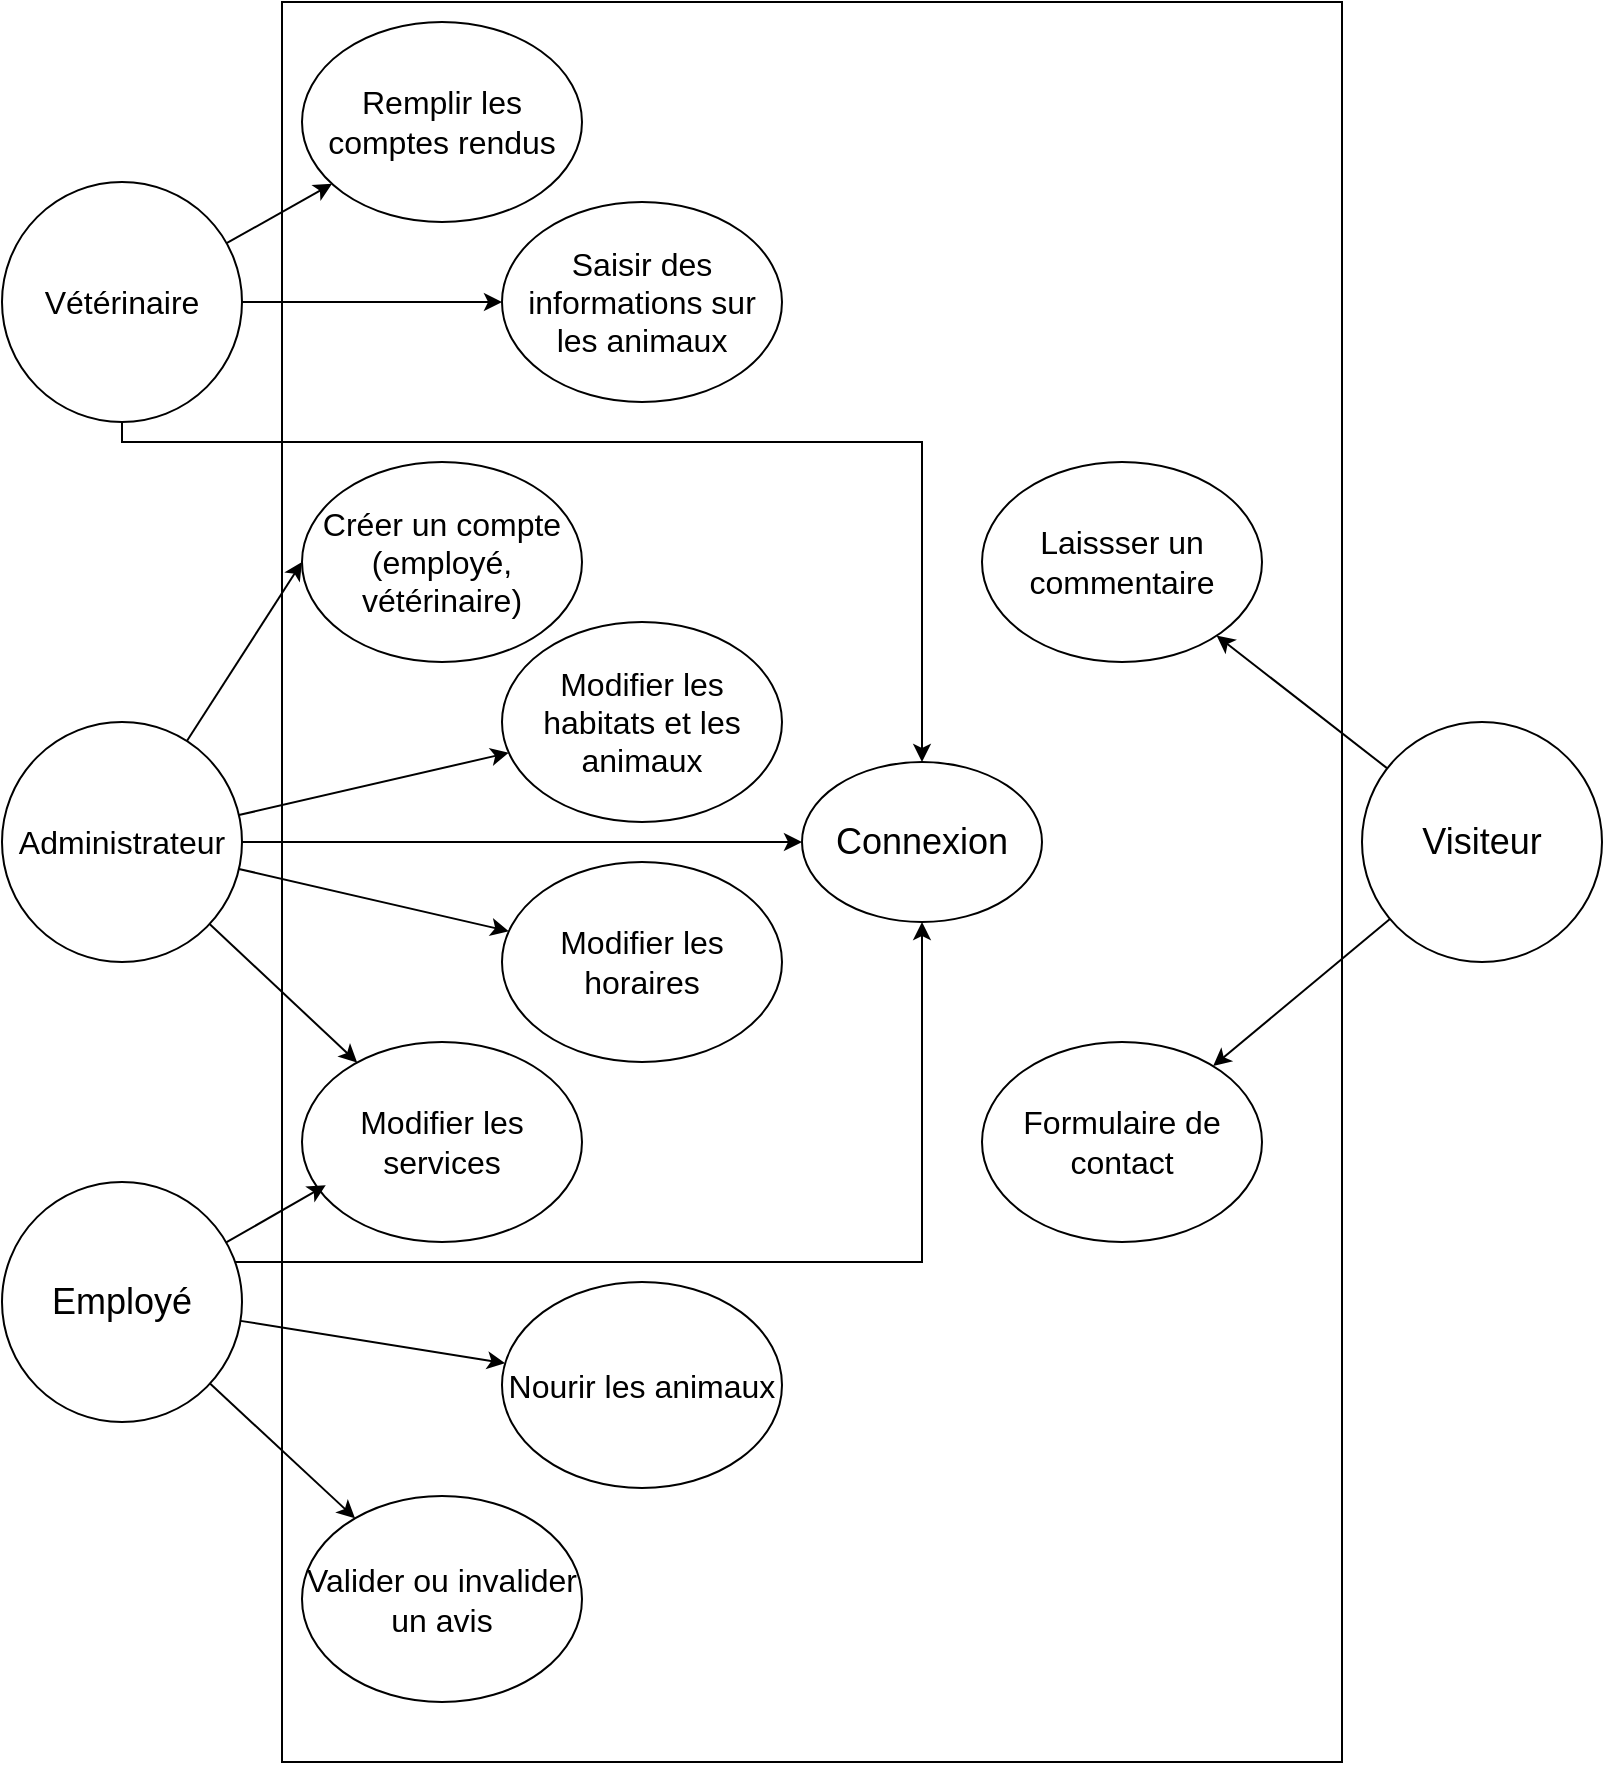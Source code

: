 <mxfile version="24.8.4">
  <diagram name="Page-1" id="XzYYv9XOL4wmaIO5Gyl8">
    <mxGraphModel dx="1741" dy="944" grid="1" gridSize="10" guides="1" tooltips="1" connect="1" arrows="1" fold="1" page="1" pageScale="1" pageWidth="827" pageHeight="1169" math="0" shadow="0">
      <root>
        <mxCell id="0" />
        <mxCell id="1" parent="0" />
        <mxCell id="hUBRZN0mjowcYZs2fctl-2" value="" style="rounded=0;whiteSpace=wrap;html=1;" vertex="1" parent="1">
          <mxGeometry x="150" y="80" width="530" height="880" as="geometry" />
        </mxCell>
        <mxCell id="hUBRZN0mjowcYZs2fctl-27" style="edgeStyle=orthogonalEdgeStyle;rounded=0;orthogonalLoop=1;jettySize=auto;html=1;entryX=0.5;entryY=0;entryDx=0;entryDy=0;" edge="1" parent="1" source="hUBRZN0mjowcYZs2fctl-3" target="hUBRZN0mjowcYZs2fctl-15">
          <mxGeometry relative="1" as="geometry">
            <Array as="points">
              <mxPoint x="70" y="300" />
              <mxPoint x="470" y="300" />
            </Array>
          </mxGeometry>
        </mxCell>
        <mxCell id="hUBRZN0mjowcYZs2fctl-29" style="rounded=0;orthogonalLoop=1;jettySize=auto;html=1;" edge="1" parent="1" source="hUBRZN0mjowcYZs2fctl-3" target="hUBRZN0mjowcYZs2fctl-13">
          <mxGeometry relative="1" as="geometry" />
        </mxCell>
        <mxCell id="hUBRZN0mjowcYZs2fctl-31" style="edgeStyle=orthogonalEdgeStyle;rounded=0;orthogonalLoop=1;jettySize=auto;html=1;" edge="1" parent="1" source="hUBRZN0mjowcYZs2fctl-3" target="hUBRZN0mjowcYZs2fctl-10">
          <mxGeometry relative="1" as="geometry" />
        </mxCell>
        <mxCell id="hUBRZN0mjowcYZs2fctl-3" value="&lt;font style=&quot;font-size: 16px;&quot;&gt;Vétérinaire&lt;/font&gt;" style="ellipse;whiteSpace=wrap;html=1;aspect=fixed;" vertex="1" parent="1">
          <mxGeometry x="10" y="170" width="120" height="120" as="geometry" />
        </mxCell>
        <mxCell id="hUBRZN0mjowcYZs2fctl-21" style="rounded=0;orthogonalLoop=1;jettySize=auto;html=1;entryX=0;entryY=0.5;entryDx=0;entryDy=0;" edge="1" parent="1" source="hUBRZN0mjowcYZs2fctl-4" target="hUBRZN0mjowcYZs2fctl-11">
          <mxGeometry relative="1" as="geometry" />
        </mxCell>
        <mxCell id="hUBRZN0mjowcYZs2fctl-23" style="rounded=0;orthogonalLoop=1;jettySize=auto;html=1;" edge="1" parent="1" source="hUBRZN0mjowcYZs2fctl-4" target="hUBRZN0mjowcYZs2fctl-12">
          <mxGeometry relative="1" as="geometry" />
        </mxCell>
        <mxCell id="hUBRZN0mjowcYZs2fctl-24" style="rounded=0;orthogonalLoop=1;jettySize=auto;html=1;" edge="1" parent="1" source="hUBRZN0mjowcYZs2fctl-4" target="hUBRZN0mjowcYZs2fctl-9">
          <mxGeometry relative="1" as="geometry" />
        </mxCell>
        <mxCell id="hUBRZN0mjowcYZs2fctl-25" style="rounded=0;orthogonalLoop=1;jettySize=auto;html=1;" edge="1" parent="1" source="hUBRZN0mjowcYZs2fctl-4" target="hUBRZN0mjowcYZs2fctl-14">
          <mxGeometry relative="1" as="geometry" />
        </mxCell>
        <mxCell id="hUBRZN0mjowcYZs2fctl-26" style="rounded=0;orthogonalLoop=1;jettySize=auto;html=1;" edge="1" parent="1" source="hUBRZN0mjowcYZs2fctl-4" target="hUBRZN0mjowcYZs2fctl-15">
          <mxGeometry relative="1" as="geometry" />
        </mxCell>
        <mxCell id="hUBRZN0mjowcYZs2fctl-4" value="&lt;font style=&quot;font-size: 16px;&quot;&gt;Administrateur&lt;/font&gt;" style="ellipse;whiteSpace=wrap;html=1;aspect=fixed;" vertex="1" parent="1">
          <mxGeometry x="10" y="440" width="120" height="120" as="geometry" />
        </mxCell>
        <mxCell id="hUBRZN0mjowcYZs2fctl-28" style="edgeStyle=orthogonalEdgeStyle;rounded=0;orthogonalLoop=1;jettySize=auto;html=1;" edge="1" parent="1" source="hUBRZN0mjowcYZs2fctl-5" target="hUBRZN0mjowcYZs2fctl-15">
          <mxGeometry relative="1" as="geometry">
            <Array as="points">
              <mxPoint x="470" y="710" />
            </Array>
          </mxGeometry>
        </mxCell>
        <mxCell id="hUBRZN0mjowcYZs2fctl-32" style="rounded=0;orthogonalLoop=1;jettySize=auto;html=1;" edge="1" parent="1" source="hUBRZN0mjowcYZs2fctl-5" target="hUBRZN0mjowcYZs2fctl-16">
          <mxGeometry relative="1" as="geometry" />
        </mxCell>
        <mxCell id="hUBRZN0mjowcYZs2fctl-34" style="rounded=0;orthogonalLoop=1;jettySize=auto;html=1;" edge="1" parent="1" source="hUBRZN0mjowcYZs2fctl-5" target="hUBRZN0mjowcYZs2fctl-33">
          <mxGeometry relative="1" as="geometry" />
        </mxCell>
        <mxCell id="hUBRZN0mjowcYZs2fctl-5" value="&lt;font style=&quot;font-size: 18px;&quot;&gt;Employé&lt;/font&gt;" style="ellipse;whiteSpace=wrap;html=1;aspect=fixed;" vertex="1" parent="1">
          <mxGeometry x="10" y="670" width="120" height="120" as="geometry" />
        </mxCell>
        <mxCell id="hUBRZN0mjowcYZs2fctl-19" style="rounded=0;orthogonalLoop=1;jettySize=auto;html=1;" edge="1" parent="1" source="hUBRZN0mjowcYZs2fctl-6" target="hUBRZN0mjowcYZs2fctl-18">
          <mxGeometry relative="1" as="geometry" />
        </mxCell>
        <mxCell id="hUBRZN0mjowcYZs2fctl-20" style="rounded=0;orthogonalLoop=1;jettySize=auto;html=1;" edge="1" parent="1" source="hUBRZN0mjowcYZs2fctl-6" target="hUBRZN0mjowcYZs2fctl-17">
          <mxGeometry relative="1" as="geometry" />
        </mxCell>
        <mxCell id="hUBRZN0mjowcYZs2fctl-6" value="&lt;font style=&quot;font-size: 18px;&quot;&gt;Visiteur&lt;/font&gt;" style="ellipse;whiteSpace=wrap;html=1;aspect=fixed;" vertex="1" parent="1">
          <mxGeometry x="690" y="440" width="120" height="120" as="geometry" />
        </mxCell>
        <mxCell id="hUBRZN0mjowcYZs2fctl-7" style="edgeStyle=orthogonalEdgeStyle;rounded=0;orthogonalLoop=1;jettySize=auto;html=1;exitX=0.5;exitY=1;exitDx=0;exitDy=0;" edge="1" parent="1" source="hUBRZN0mjowcYZs2fctl-2" target="hUBRZN0mjowcYZs2fctl-2">
          <mxGeometry relative="1" as="geometry" />
        </mxCell>
        <mxCell id="hUBRZN0mjowcYZs2fctl-9" value="&lt;font style=&quot;font-size: 16px;&quot;&gt;Modifier les horaires&lt;/font&gt;" style="ellipse;whiteSpace=wrap;html=1;" vertex="1" parent="1">
          <mxGeometry x="260" y="510" width="140" height="100" as="geometry" />
        </mxCell>
        <mxCell id="hUBRZN0mjowcYZs2fctl-10" value="&lt;font style=&quot;font-size: 16px;&quot;&gt;Saisir des informations sur les animaux&lt;/font&gt;" style="ellipse;whiteSpace=wrap;html=1;" vertex="1" parent="1">
          <mxGeometry x="260" y="180" width="140" height="100" as="geometry" />
        </mxCell>
        <mxCell id="hUBRZN0mjowcYZs2fctl-11" value="&lt;font style=&quot;font-size: 16px;&quot;&gt;Créer un compte (employé, vétérinaire)&lt;/font&gt;" style="ellipse;whiteSpace=wrap;html=1;" vertex="1" parent="1">
          <mxGeometry x="160" y="310" width="140" height="100" as="geometry" />
        </mxCell>
        <mxCell id="hUBRZN0mjowcYZs2fctl-12" value="&lt;font style=&quot;font-size: 16px;&quot;&gt;Modifier les services&lt;/font&gt;" style="ellipse;whiteSpace=wrap;html=1;" vertex="1" parent="1">
          <mxGeometry x="160" y="600" width="140" height="100" as="geometry" />
        </mxCell>
        <mxCell id="hUBRZN0mjowcYZs2fctl-13" value="&lt;font style=&quot;font-size: 16px;&quot;&gt;Remplir les comptes rendus&lt;/font&gt;" style="ellipse;whiteSpace=wrap;html=1;" vertex="1" parent="1">
          <mxGeometry x="160" y="90" width="140" height="100" as="geometry" />
        </mxCell>
        <mxCell id="hUBRZN0mjowcYZs2fctl-14" value="&lt;font style=&quot;font-size: 16px;&quot;&gt;Modifier les habitats et les animaux&lt;/font&gt;" style="ellipse;whiteSpace=wrap;html=1;" vertex="1" parent="1">
          <mxGeometry x="260" y="390" width="140" height="100" as="geometry" />
        </mxCell>
        <mxCell id="hUBRZN0mjowcYZs2fctl-15" value="&lt;font style=&quot;font-size: 18px;&quot;&gt;Connexion&lt;/font&gt;" style="ellipse;whiteSpace=wrap;html=1;" vertex="1" parent="1">
          <mxGeometry x="410" y="460" width="120" height="80" as="geometry" />
        </mxCell>
        <mxCell id="hUBRZN0mjowcYZs2fctl-16" value="&lt;font style=&quot;font-size: 16px;&quot;&gt;Valider ou invalider un avis&lt;/font&gt;" style="ellipse;whiteSpace=wrap;html=1;" vertex="1" parent="1">
          <mxGeometry x="160" y="827" width="140" height="103" as="geometry" />
        </mxCell>
        <mxCell id="hUBRZN0mjowcYZs2fctl-17" value="&lt;font style=&quot;font-size: 16px;&quot;&gt;Formulaire de contact&lt;/font&gt;" style="ellipse;whiteSpace=wrap;html=1;" vertex="1" parent="1">
          <mxGeometry x="500" y="600" width="140" height="100" as="geometry" />
        </mxCell>
        <mxCell id="hUBRZN0mjowcYZs2fctl-18" value="&lt;font style=&quot;font-size: 16px;&quot;&gt;Laissser un commentaire&lt;/font&gt;" style="ellipse;whiteSpace=wrap;html=1;" vertex="1" parent="1">
          <mxGeometry x="500" y="310" width="140" height="100" as="geometry" />
        </mxCell>
        <mxCell id="hUBRZN0mjowcYZs2fctl-22" style="rounded=0;orthogonalLoop=1;jettySize=auto;html=1;entryX=0.085;entryY=0.716;entryDx=0;entryDy=0;entryPerimeter=0;" edge="1" parent="1" source="hUBRZN0mjowcYZs2fctl-5" target="hUBRZN0mjowcYZs2fctl-12">
          <mxGeometry relative="1" as="geometry" />
        </mxCell>
        <mxCell id="hUBRZN0mjowcYZs2fctl-33" value="&lt;font style=&quot;font-size: 16px;&quot;&gt;Nourir les animaux&lt;/font&gt;" style="ellipse;whiteSpace=wrap;html=1;" vertex="1" parent="1">
          <mxGeometry x="260" y="720" width="140" height="103" as="geometry" />
        </mxCell>
      </root>
    </mxGraphModel>
  </diagram>
</mxfile>
